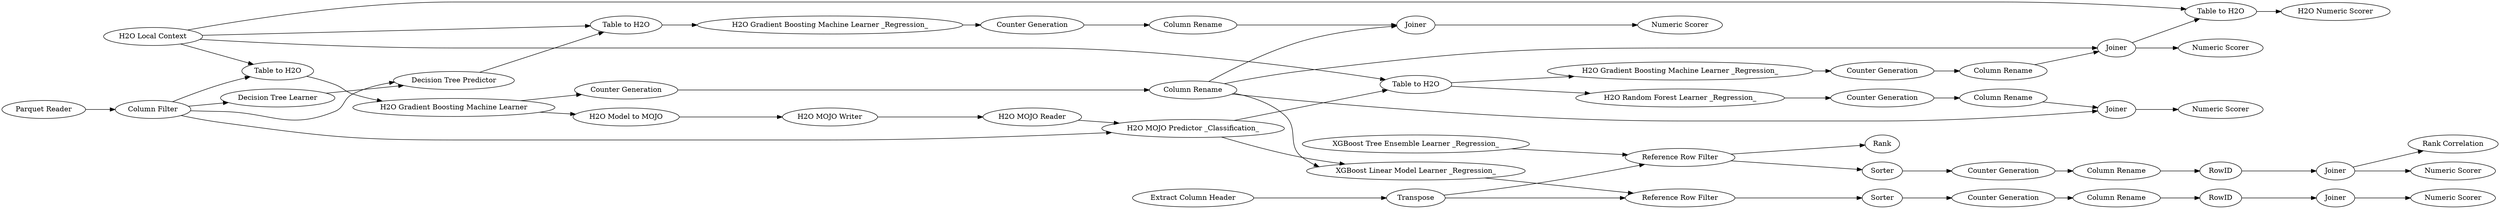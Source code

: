 digraph {
	"7908573254671123774_547" [label="Rank Correlation"]
	"7908573254671123774_537" [label="Counter Generation"]
	"-3108144858992283998_521" [label="Numeric Scorer"]
	"-3108144858992283998_512" [label="H2O MOJO Reader"]
	"-3108144858992283998_1" [label="Parquet Reader"]
	"-3108144858992283998_511" [label="H2O MOJO Writer"]
	"7908573254671123774_548" [label=Rank]
	"-3108144858992283998_559" [label="H2O Random Forest Learner _Regression_"]
	"7908573254671123774_552" [label=RowID]
	"-3108144858992283998_560" [label="Column Rename"]
	"-3108144858992283998_527" [label="H2O Gradient Boosting Machine Learner _Regression_"]
	"7908573254671123774_549" [label="XGBoost Linear Model Learner _Regression_"]
	"7908573254671123774_543" [label=Joiner]
	"-3108144858992283998_522" [label="H2O Numeric Scorer"]
	"-3108144858992283998_534" [label="Counter Generation"]
	"7908573254671123774_545" [label="Numeric Scorer"]
	"-3108144858992283998_517" [label=Joiner]
	"-3108144858992283998_508" [label="H2O Local Context"]
	"7908573254671123774_542" [label="Reference Row Filter"]
	"-3108144858992283998_525" [label="Decision Tree Predictor"]
	"7908573254671123774_551" [label=Joiner]
	"-3108144858992283998_518" [label="Counter Generation"]
	"-3108144858992283998_513" [label="H2O MOJO Predictor _Classification_"]
	"-3108144858992283998_526" [label="Numeric Scorer"]
	"7908573254671123774_540" [label="Extract Column Header"]
	"7908573254671123774_556" [label="Column Rename"]
	"-3108144858992283998_3" [label="H2O Gradient Boosting Machine Learner"]
	"7908573254671123774_544" [label=RowID]
	"-3108144858992283998_533" [label=Joiner]
	"7908573254671123774_546" [label=Sorter]
	"-3108144858992283998_532" [label="Column Rename"]
	"-3108144858992283998_562" [label="Numeric Scorer"]
	"7908573254671123774_555" [label="Counter Generation"]
	"-3108144858992283998_564" [label="Column Filter"]
	"-3108144858992283998_563" [label="Counter Generation"]
	"-3108144858992283998_523" [label="Table to H2O"]
	"-3108144858992283998_509" [label="Table to H2O"]
	"-3108144858992283998_516" [label="Column Rename"]
	"7908573254671123774_535" [label="XGBoost Tree Ensemble Learner _Regression_"]
	"-3108144858992283998_4" [label="H2O Gradient Boosting Machine Learner _Regression_"]
	"7908573254671123774_550" [label="Reference Row Filter"]
	"7908573254671123774_553" [label="Numeric Scorer"]
	"-3108144858992283998_531" [label="Table to H2O"]
	"-3108144858992283998_515" [label="Column Rename"]
	"-3108144858992283998_519" [label="Counter Generation"]
	"-3108144858992283998_514" [label="Table to H2O"]
	"7908573254671123774_538" [label="Column Rename"]
	"-3108144858992283998_510" [label="H2O Model to MOJO"]
	"-3108144858992283998_561" [label=Joiner]
	"7908573254671123774_541" [label=Transpose]
	"7908573254671123774_554" [label=Sorter]
	"-3108144858992283998_524" [label="Decision Tree Learner"]
	"-3108144858992283998_1" -> "-3108144858992283998_564"
	"7908573254671123774_540" -> "7908573254671123774_541"
	"-3108144858992283998_564" -> "-3108144858992283998_525"
	"-3108144858992283998_517" -> "-3108144858992283998_521"
	"-3108144858992283998_508" -> "-3108144858992283998_531"
	"-3108144858992283998_508" -> "-3108144858992283998_523"
	"7908573254671123774_543" -> "7908573254671123774_545"
	"-3108144858992283998_518" -> "-3108144858992283998_515"
	"-3108144858992283998_527" -> "-3108144858992283998_534"
	"7908573254671123774_552" -> "7908573254671123774_551"
	"-3108144858992283998_559" -> "-3108144858992283998_563"
	"-3108144858992283998_514" -> "-3108144858992283998_559"
	"-3108144858992283998_525" -> "-3108144858992283998_531"
	"-3108144858992283998_508" -> "-3108144858992283998_509"
	"7908573254671123774_544" -> "7908573254671123774_543"
	"-3108144858992283998_532" -> "-3108144858992283998_533"
	"7908573254671123774_551" -> "7908573254671123774_553"
	"-3108144858992283998_509" -> "-3108144858992283998_3"
	"7908573254671123774_535" -> "7908573254671123774_542"
	"-3108144858992283998_523" -> "-3108144858992283998_522"
	"7908573254671123774_541" -> "7908573254671123774_550"
	"7908573254671123774_556" -> "7908573254671123774_552"
	"7908573254671123774_555" -> "7908573254671123774_556"
	"-3108144858992283998_513" -> "-3108144858992283998_514"
	"7908573254671123774_549" -> "7908573254671123774_550"
	"-3108144858992283998_514" -> "-3108144858992283998_4"
	"7908573254671123774_546" -> "7908573254671123774_537"
	"-3108144858992283998_534" -> "-3108144858992283998_532"
	"7908573254671123774_550" -> "7908573254671123774_554"
	"-3108144858992283998_516" -> "-3108144858992283998_517"
	"-3108144858992283998_3" -> "-3108144858992283998_518"
	"-3108144858992283998_564" -> "-3108144858992283998_524"
	"-3108144858992283998_515" -> "7908573254671123774_549"
	"-3108144858992283998_515" -> "-3108144858992283998_561"
	"7908573254671123774_543" -> "7908573254671123774_547"
	"-3108144858992283998_564" -> "-3108144858992283998_509"
	"-3108144858992283998_519" -> "-3108144858992283998_516"
	"-3108144858992283998_3" -> "-3108144858992283998_510"
	"-3108144858992283998_564" -> "-3108144858992283998_513"
	"-3108144858992283998_563" -> "-3108144858992283998_560"
	"-3108144858992283998_561" -> "-3108144858992283998_562"
	"7908573254671123774_538" -> "7908573254671123774_544"
	"7908573254671123774_542" -> "7908573254671123774_548"
	"-3108144858992283998_508" -> "-3108144858992283998_514"
	"7908573254671123774_554" -> "7908573254671123774_555"
	"-3108144858992283998_517" -> "-3108144858992283998_523"
	"-3108144858992283998_524" -> "-3108144858992283998_525"
	"-3108144858992283998_511" -> "-3108144858992283998_512"
	"-3108144858992283998_513" -> "7908573254671123774_549"
	"-3108144858992283998_515" -> "-3108144858992283998_533"
	"7908573254671123774_537" -> "7908573254671123774_538"
	"-3108144858992283998_533" -> "-3108144858992283998_526"
	"7908573254671123774_541" -> "7908573254671123774_542"
	"-3108144858992283998_512" -> "-3108144858992283998_513"
	"7908573254671123774_542" -> "7908573254671123774_546"
	"-3108144858992283998_510" -> "-3108144858992283998_511"
	"-3108144858992283998_4" -> "-3108144858992283998_519"
	"-3108144858992283998_531" -> "-3108144858992283998_527"
	"-3108144858992283998_515" -> "-3108144858992283998_517"
	"-3108144858992283998_560" -> "-3108144858992283998_561"
	rankdir=LR
}
